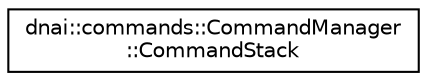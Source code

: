 digraph "Graphical Class Hierarchy"
{
  edge [fontname="Helvetica",fontsize="10",labelfontname="Helvetica",labelfontsize="10"];
  node [fontname="Helvetica",fontsize="10",shape=record];
  rankdir="LR";
  Node1 [label="dnai::commands::CommandManager\l::CommandStack",height=0.2,width=0.4,color="black", fillcolor="white", style="filled",URL="$classdnai_1_1commands_1_1_command_manager_1_1_command_stack.html",tooltip="The CommandStack class behaves like a stack of interface::ICommand * but allow to remove any command ..."];
}
